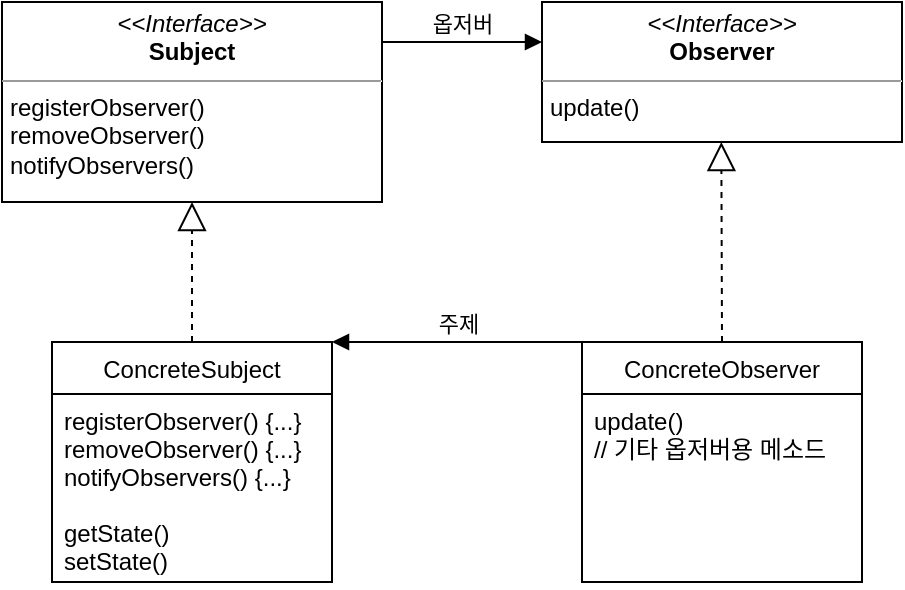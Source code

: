 <mxfile version="20.8.23" type="device" pages="2"><diagram id="C5RBs43oDa-KdzZeNtuy" name="self-version observer"><mxGraphModel dx="989" dy="527" grid="1" gridSize="10" guides="1" tooltips="1" connect="1" arrows="1" fold="1" page="1" pageScale="1" pageWidth="827" pageHeight="1169" math="0" shadow="0"><root><mxCell id="WIyWlLk6GJQsqaUBKTNV-0"/><mxCell id="WIyWlLk6GJQsqaUBKTNV-1" parent="WIyWlLk6GJQsqaUBKTNV-0"/><mxCell id="Tpg2XM1sVNiH2xgfd2eA-4" value="&lt;p style=&quot;margin:0px;margin-top:4px;text-align:center;&quot;&gt;&lt;i&gt;&amp;lt;&amp;lt;Interface&amp;gt;&amp;gt;&lt;/i&gt;&lt;br&gt;&lt;b&gt;Subject&lt;/b&gt;&lt;/p&gt;&lt;hr size=&quot;1&quot;&gt;&lt;p style=&quot;margin:0px;margin-left:4px;&quot;&gt;registerObserver()&lt;/p&gt;&lt;p style=&quot;margin:0px;margin-left:4px;&quot;&gt;removeObserver()&lt;/p&gt;&lt;p style=&quot;margin:0px;margin-left:4px;&quot;&gt;notifyObservers()&lt;/p&gt;&lt;p style=&quot;margin:0px;margin-left:4px;&quot;&gt;&lt;br&gt;&lt;/p&gt;" style="verticalAlign=top;align=left;overflow=fill;fontSize=12;fontFamily=Helvetica;html=1;" vertex="1" parent="WIyWlLk6GJQsqaUBKTNV-1"><mxGeometry x="140" y="130" width="190" height="100" as="geometry"/></mxCell><mxCell id="Tpg2XM1sVNiH2xgfd2eA-5" value="&lt;p style=&quot;margin:0px;margin-top:4px;text-align:center;&quot;&gt;&lt;i&gt;&amp;lt;&amp;lt;Interface&amp;gt;&amp;gt;&lt;/i&gt;&lt;br&gt;&lt;b&gt;Observer&lt;/b&gt;&lt;/p&gt;&lt;hr size=&quot;1&quot;&gt;&lt;p style=&quot;margin:0px;margin-left:4px;&quot;&gt;update()&lt;/p&gt;" style="verticalAlign=top;align=left;overflow=fill;fontSize=12;fontFamily=Helvetica;html=1;" vertex="1" parent="WIyWlLk6GJQsqaUBKTNV-1"><mxGeometry x="410" y="130" width="180" height="70" as="geometry"/></mxCell><mxCell id="Tpg2XM1sVNiH2xgfd2eA-6" value="ConcreteSubject" style="swimlane;fontStyle=0;childLayout=stackLayout;horizontal=1;startSize=26;fillColor=none;horizontalStack=0;resizeParent=1;resizeParentMax=0;resizeLast=0;collapsible=1;marginBottom=0;" vertex="1" parent="WIyWlLk6GJQsqaUBKTNV-1"><mxGeometry x="165" y="300" width="140" height="120" as="geometry"><mxRectangle x="185" y="330" width="100" height="30" as="alternateBounds"/></mxGeometry></mxCell><mxCell id="Tpg2XM1sVNiH2xgfd2eA-7" value="registerObserver() {...}&#10;removeObserver() {...}&#10;notifyObservers() {...}&#10;&#10;getState()&#10;setState()" style="text;strokeColor=none;fillColor=none;align=left;verticalAlign=top;spacingLeft=4;spacingRight=4;overflow=hidden;rotatable=0;points=[[0,0.5],[1,0.5]];portConstraint=eastwest;" vertex="1" parent="Tpg2XM1sVNiH2xgfd2eA-6"><mxGeometry y="26" width="140" height="94" as="geometry"/></mxCell><mxCell id="Tpg2XM1sVNiH2xgfd2eA-14" value="ConcreteObserver" style="swimlane;fontStyle=0;childLayout=stackLayout;horizontal=1;startSize=26;fillColor=none;horizontalStack=0;resizeParent=1;resizeParentMax=0;resizeLast=0;collapsible=1;marginBottom=0;" vertex="1" parent="WIyWlLk6GJQsqaUBKTNV-1"><mxGeometry x="430" y="300" width="140" height="120" as="geometry"><mxRectangle x="185" y="330" width="100" height="30" as="alternateBounds"/></mxGeometry></mxCell><mxCell id="Tpg2XM1sVNiH2xgfd2eA-15" value="update()&#10;// 기타 옵저버용 메소드" style="text;strokeColor=none;fillColor=none;align=left;verticalAlign=top;spacingLeft=4;spacingRight=4;overflow=hidden;rotatable=0;points=[[0,0.5],[1,0.5]];portConstraint=eastwest;" vertex="1" parent="Tpg2XM1sVNiH2xgfd2eA-14"><mxGeometry y="26" width="140" height="94" as="geometry"/></mxCell><mxCell id="Tpg2XM1sVNiH2xgfd2eA-16" value="옵저버" style="html=1;verticalAlign=bottom;endArrow=block;edgeStyle=elbowEdgeStyle;elbow=vertical;curved=0;rounded=0;" edge="1" parent="WIyWlLk6GJQsqaUBKTNV-1"><mxGeometry width="80" relative="1" as="geometry"><mxPoint x="330" y="150" as="sourcePoint"/><mxPoint x="410" y="150" as="targetPoint"/></mxGeometry></mxCell><mxCell id="Tpg2XM1sVNiH2xgfd2eA-18" value="주제" style="html=1;verticalAlign=bottom;endArrow=block;edgeStyle=elbowEdgeStyle;elbow=vertical;curved=0;rounded=0;entryX=1;entryY=0;entryDx=0;entryDy=0;exitX=0;exitY=0;exitDx=0;exitDy=0;" edge="1" parent="WIyWlLk6GJQsqaUBKTNV-1" source="Tpg2XM1sVNiH2xgfd2eA-14" target="Tpg2XM1sVNiH2xgfd2eA-6"><mxGeometry width="80" relative="1" as="geometry"><mxPoint x="427" y="309" as="sourcePoint"/><mxPoint x="414" y="380" as="targetPoint"/></mxGeometry></mxCell><mxCell id="Tpg2XM1sVNiH2xgfd2eA-19" value="" style="endArrow=block;dashed=1;endFill=0;endSize=12;html=1;rounded=0;entryX=0.5;entryY=1;entryDx=0;entryDy=0;exitX=0.5;exitY=0;exitDx=0;exitDy=0;" edge="1" parent="WIyWlLk6GJQsqaUBKTNV-1" source="Tpg2XM1sVNiH2xgfd2eA-6" target="Tpg2XM1sVNiH2xgfd2eA-4"><mxGeometry width="160" relative="1" as="geometry"><mxPoint x="110" y="260" as="sourcePoint"/><mxPoint x="270" y="260" as="targetPoint"/></mxGeometry></mxCell><mxCell id="Tpg2XM1sVNiH2xgfd2eA-20" value="" style="endArrow=block;dashed=1;endFill=0;endSize=12;html=1;rounded=0;entryX=0.5;entryY=1;entryDx=0;entryDy=0;exitX=0.5;exitY=0;exitDx=0;exitDy=0;" edge="1" parent="WIyWlLk6GJQsqaUBKTNV-1" source="Tpg2XM1sVNiH2xgfd2eA-14"><mxGeometry width="160" relative="1" as="geometry"><mxPoint x="499.66" y="270" as="sourcePoint"/><mxPoint x="499.66" y="200" as="targetPoint"/></mxGeometry></mxCell></root></mxGraphModel></diagram><diagram id="y604H9JrD37VsrvfqQIp" name="java observer"><mxGraphModel dx="989" dy="527" grid="1" gridSize="10" guides="1" tooltips="1" connect="1" arrows="1" fold="1" page="1" pageScale="1" pageWidth="827" pageHeight="1169" math="0" shadow="0"><root><mxCell id="0"/><mxCell id="1" parent="0"/><mxCell id="NFVHrhSo23OxfoFRFug2-1" value="Observable" style="swimlane;fontStyle=0;childLayout=stackLayout;horizontal=1;startSize=26;fillColor=none;horizontalStack=0;resizeParent=1;resizeParentMax=0;resizeLast=0;collapsible=1;marginBottom=0;" vertex="1" parent="1"><mxGeometry x="140" y="140" width="140" height="100" as="geometry"><mxRectangle x="185" y="330" width="100" height="30" as="alternateBounds"/></mxGeometry></mxCell><mxCell id="NFVHrhSo23OxfoFRFug2-2" value="addObserver()&#10;deleteObserver()&#10;notifhyObservers()&#10;setChanged()" style="text;strokeColor=none;fillColor=none;align=left;verticalAlign=top;spacingLeft=4;spacingRight=4;overflow=hidden;rotatable=0;points=[[0,0.5],[1,0.5]];portConstraint=eastwest;" vertex="1" parent="NFVHrhSo23OxfoFRFug2-1"><mxGeometry y="26" width="140" height="74" as="geometry"/></mxCell><mxCell id="NFVHrhSo23OxfoFRFug2-3" value="WeatherData" style="swimlane;fontStyle=0;childLayout=stackLayout;horizontal=1;startSize=26;fillColor=none;horizontalStack=0;resizeParent=1;resizeParentMax=0;resizeLast=0;collapsible=1;marginBottom=0;" vertex="1" parent="1"><mxGeometry x="140" y="310" width="140" height="80" as="geometry"><mxRectangle x="185" y="330" width="100" height="30" as="alternateBounds"/></mxGeometry></mxCell><mxCell id="NFVHrhSo23OxfoFRFug2-4" value="getTemperature()&#10;getHumidity()&#10;getPressure()" style="text;strokeColor=none;fillColor=none;align=left;verticalAlign=top;spacingLeft=4;spacingRight=4;overflow=hidden;rotatable=0;points=[[0,0.5],[1,0.5]];portConstraint=eastwest;" vertex="1" parent="NFVHrhSo23OxfoFRFug2-3"><mxGeometry y="26" width="140" height="54" as="geometry"/></mxCell><mxCell id="NFVHrhSo23OxfoFRFug2-5" value="Extends" style="endArrow=block;endSize=16;endFill=0;html=1;rounded=0;exitX=0.5;exitY=0;exitDx=0;exitDy=0;entryX=0.493;entryY=1.041;entryDx=0;entryDy=0;entryPerimeter=0;" edge="1" parent="1" source="NFVHrhSo23OxfoFRFug2-3" target="NFVHrhSo23OxfoFRFug2-2"><mxGeometry x="0.016" width="160" relative="1" as="geometry"><mxPoint x="330" y="390" as="sourcePoint"/><mxPoint x="200" y="270" as="targetPoint"/><mxPoint as="offset"/></mxGeometry></mxCell><mxCell id="dESrSsqRKnGEpysAsOWn-1" value="&lt;p style=&quot;margin:0px;margin-top:4px;text-align:center;&quot;&gt;&lt;i&gt;&amp;lt;&amp;lt;Interface&amp;gt;&amp;gt;&lt;/i&gt;&lt;br&gt;&lt;b&gt;Observer&lt;/b&gt;&lt;/p&gt;&lt;hr size=&quot;1&quot;&gt;&lt;p style=&quot;margin:0px;margin-left:4px;&quot;&gt;update()&lt;/p&gt;" style="verticalAlign=top;align=left;overflow=fill;fontSize=12;fontFamily=Helvetica;html=1;" vertex="1" parent="1"><mxGeometry x="460" y="140" width="180" height="70" as="geometry"/></mxCell><mxCell id="YEQim3kf-p6RmyeJruAn-1" value="옵저버" style="html=1;verticalAlign=bottom;endArrow=block;edgeStyle=elbowEdgeStyle;elbow=vertical;curved=0;rounded=0;exitX=1;exitY=0;exitDx=0;exitDy=0;entryX=0;entryY=0;entryDx=0;entryDy=0;" edge="1" parent="1" source="NFVHrhSo23OxfoFRFug2-1" target="dESrSsqRKnGEpysAsOWn-1"><mxGeometry width="80" relative="1" as="geometry"><mxPoint x="320" y="160" as="sourcePoint"/><mxPoint x="400" y="160" as="targetPoint"/></mxGeometry></mxCell><mxCell id="YEQim3kf-p6RmyeJruAn-2" value="GeneralDisplay" style="swimlane;fontStyle=0;childLayout=stackLayout;horizontal=1;startSize=26;fillColor=none;horizontalStack=0;resizeParent=1;resizeParentMax=0;resizeLast=0;collapsible=1;marginBottom=0;" vertex="1" parent="1"><mxGeometry x="350" y="270" width="140" height="70" as="geometry"><mxRectangle x="185" y="330" width="100" height="30" as="alternateBounds"/></mxGeometry></mxCell><mxCell id="YEQim3kf-p6RmyeJruAn-3" value="update()&#10;display()" style="text;strokeColor=none;fillColor=none;align=left;verticalAlign=top;spacingLeft=4;spacingRight=4;overflow=hidden;rotatable=0;points=[[0,0.5],[1,0.5]];portConstraint=eastwest;" vertex="1" parent="YEQim3kf-p6RmyeJruAn-2"><mxGeometry y="26" width="140" height="44" as="geometry"/></mxCell><mxCell id="YEQim3kf-p6RmyeJruAn-4" value="StatisticsDisplay" style="swimlane;fontStyle=0;childLayout=stackLayout;horizontal=1;startSize=26;fillColor=none;horizontalStack=0;resizeParent=1;resizeParentMax=0;resizeLast=0;collapsible=1;marginBottom=0;" vertex="1" parent="1"><mxGeometry x="500" y="270" width="140" height="70" as="geometry"><mxRectangle x="185" y="330" width="100" height="30" as="alternateBounds"/></mxGeometry></mxCell><mxCell id="YEQim3kf-p6RmyeJruAn-5" value="update()&#10;display()" style="text;strokeColor=none;fillColor=none;align=left;verticalAlign=top;spacingLeft=4;spacingRight=4;overflow=hidden;rotatable=0;points=[[0,0.5],[1,0.5]];portConstraint=eastwest;" vertex="1" parent="YEQim3kf-p6RmyeJruAn-4"><mxGeometry y="26" width="140" height="44" as="geometry"/></mxCell><mxCell id="YEQim3kf-p6RmyeJruAn-6" value="ForecastDisplay" style="swimlane;fontStyle=0;childLayout=stackLayout;horizontal=1;startSize=26;fillColor=none;horizontalStack=0;resizeParent=1;resizeParentMax=0;resizeLast=0;collapsible=1;marginBottom=0;" vertex="1" parent="1"><mxGeometry x="650" y="270" width="140" height="70" as="geometry"><mxRectangle x="185" y="330" width="100" height="30" as="alternateBounds"/></mxGeometry></mxCell><mxCell id="YEQim3kf-p6RmyeJruAn-7" value="update()&#10;display()" style="text;strokeColor=none;fillColor=none;align=left;verticalAlign=top;spacingLeft=4;spacingRight=4;overflow=hidden;rotatable=0;points=[[0,0.5],[1,0.5]];portConstraint=eastwest;" vertex="1" parent="YEQim3kf-p6RmyeJruAn-6"><mxGeometry y="26" width="140" height="44" as="geometry"/></mxCell><mxCell id="YEQim3kf-p6RmyeJruAn-8" value="" style="endArrow=block;dashed=1;endFill=0;endSize=12;html=1;rounded=0;entryX=0.5;entryY=1;entryDx=0;entryDy=0;exitX=0.686;exitY=0.029;exitDx=0;exitDy=0;exitPerimeter=0;" edge="1" parent="1" source="YEQim3kf-p6RmyeJruAn-2" target="dESrSsqRKnGEpysAsOWn-1"><mxGeometry width="160" relative="1" as="geometry"><mxPoint x="330" y="390" as="sourcePoint"/><mxPoint x="490" y="390" as="targetPoint"/></mxGeometry></mxCell><mxCell id="YEQim3kf-p6RmyeJruAn-9" value="" style="endArrow=block;dashed=1;endFill=0;endSize=12;html=1;rounded=0;entryX=0.55;entryY=1.043;entryDx=0;entryDy=0;exitX=0.429;exitY=0;exitDx=0;exitDy=0;exitPerimeter=0;entryPerimeter=0;" edge="1" parent="1" source="YEQim3kf-p6RmyeJruAn-4" target="dESrSsqRKnGEpysAsOWn-1"><mxGeometry width="160" relative="1" as="geometry"><mxPoint x="456" y="282" as="sourcePoint"/><mxPoint x="560" y="220" as="targetPoint"/></mxGeometry></mxCell><mxCell id="YEQim3kf-p6RmyeJruAn-10" value="" style="endArrow=block;dashed=1;endFill=0;endSize=12;html=1;rounded=0;entryX=0.683;entryY=1;entryDx=0;entryDy=0;exitX=0.5;exitY=0;exitDx=0;exitDy=0;entryPerimeter=0;" edge="1" parent="1" source="YEQim3kf-p6RmyeJruAn-6" target="dESrSsqRKnGEpysAsOWn-1"><mxGeometry width="160" relative="1" as="geometry"><mxPoint x="466" y="292" as="sourcePoint"/><mxPoint x="570" y="230" as="targetPoint"/></mxGeometry></mxCell><mxCell id="ymbLbXwTsWC9eU3RNfd1-1" value="주제" style="html=1;verticalAlign=bottom;endArrow=block;edgeStyle=elbowEdgeStyle;elbow=vertical;curved=0;rounded=0;entryX=1.014;entryY=0.125;entryDx=0;entryDy=0;entryPerimeter=0;" edge="1" parent="1" target="NFVHrhSo23OxfoFRFug2-3"><mxGeometry width="80" relative="1" as="geometry"><mxPoint x="350" y="320" as="sourcePoint"/><mxPoint x="305" y="300" as="targetPoint"/><Array as="points"><mxPoint x="320" y="320"/></Array></mxGeometry></mxCell></root></mxGraphModel></diagram></mxfile>
